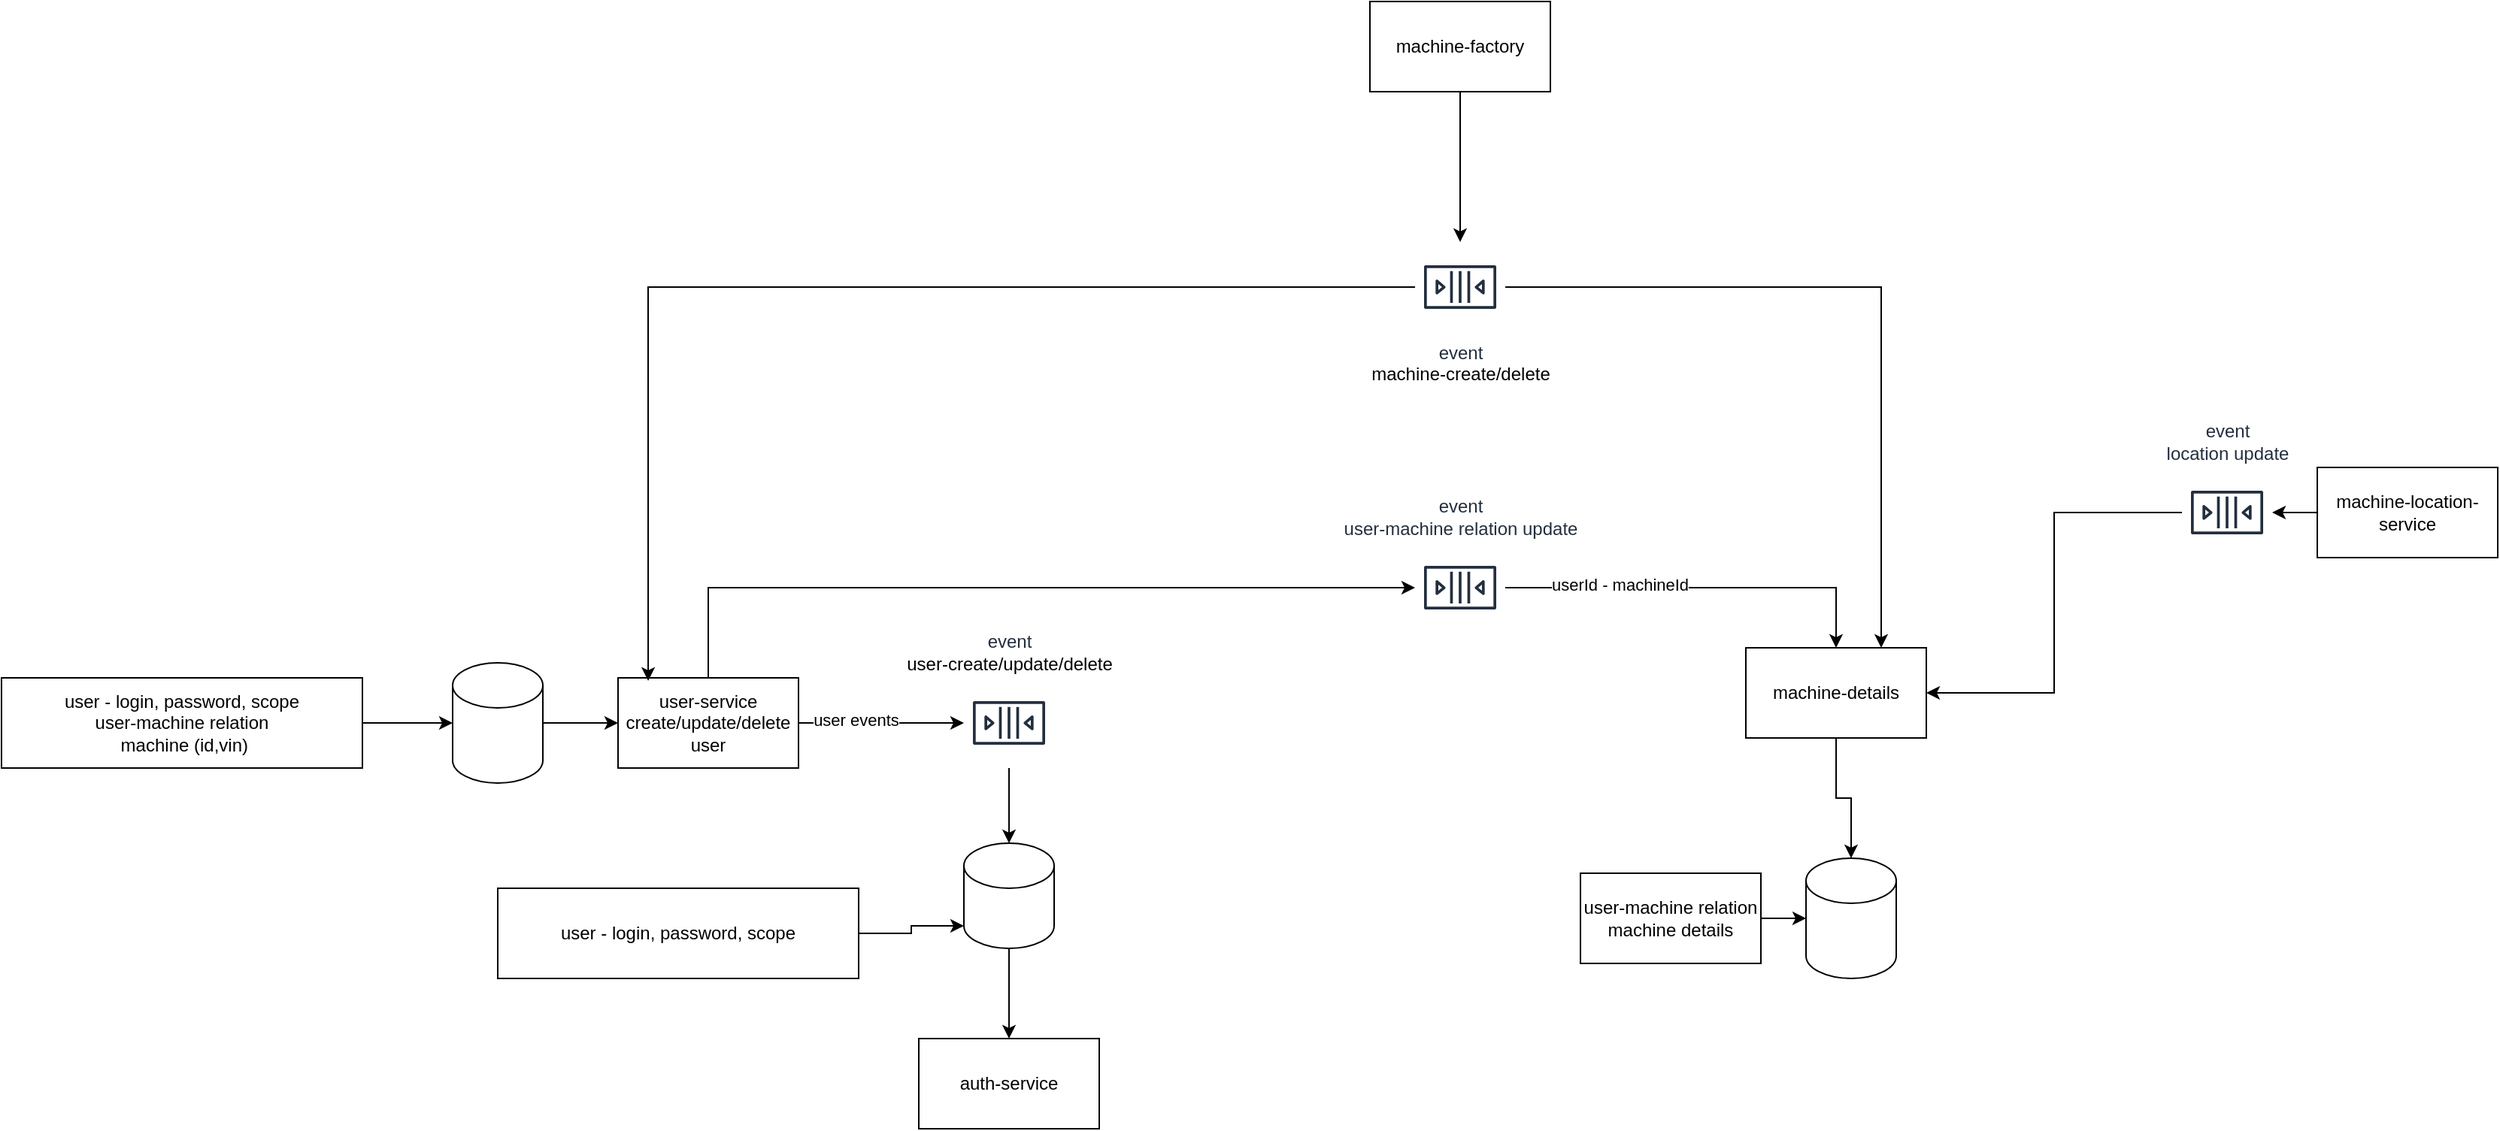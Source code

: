 <mxfile version="23.1.2" type="device">
  <diagram name="Page-1" id="kA0PUmwpZa1d1uk-PSQK">
    <mxGraphModel dx="3238" dy="2514" grid="1" gridSize="10" guides="1" tooltips="1" connect="1" arrows="1" fold="1" page="1" pageScale="1" pageWidth="850" pageHeight="1100" math="0" shadow="0">
      <root>
        <mxCell id="0" />
        <mxCell id="1" parent="0" />
        <mxCell id="HaPhE-Oox-nstO3W0On4-47" value="" style="edgeStyle=orthogonalEdgeStyle;rounded=0;orthogonalLoop=1;jettySize=auto;html=1;" edge="1" parent="1" source="HaPhE-Oox-nstO3W0On4-1" target="HaPhE-Oox-nstO3W0On4-45">
          <mxGeometry relative="1" as="geometry" />
        </mxCell>
        <mxCell id="HaPhE-Oox-nstO3W0On4-1" value="machine-details" style="rounded=0;whiteSpace=wrap;html=1;" vertex="1" parent="1">
          <mxGeometry x="630" y="80" width="120" height="60" as="geometry" />
        </mxCell>
        <mxCell id="HaPhE-Oox-nstO3W0On4-2" value="auth-service" style="rounded=0;whiteSpace=wrap;html=1;" vertex="1" parent="1">
          <mxGeometry x="80" y="340" width="120" height="60" as="geometry" />
        </mxCell>
        <mxCell id="HaPhE-Oox-nstO3W0On4-5" style="edgeStyle=orthogonalEdgeStyle;rounded=0;orthogonalLoop=1;jettySize=auto;html=1;entryX=0.5;entryY=0;entryDx=0;entryDy=0;" edge="1" parent="1" source="HaPhE-Oox-nstO3W0On4-3" target="HaPhE-Oox-nstO3W0On4-2">
          <mxGeometry relative="1" as="geometry" />
        </mxCell>
        <mxCell id="HaPhE-Oox-nstO3W0On4-3" value="" style="shape=cylinder3;whiteSpace=wrap;html=1;boundedLbl=1;backgroundOutline=1;size=15;" vertex="1" parent="1">
          <mxGeometry x="110" y="210" width="60" height="70" as="geometry" />
        </mxCell>
        <mxCell id="HaPhE-Oox-nstO3W0On4-4" value="user - login, password, scope" style="rounded=0;whiteSpace=wrap;html=1;" vertex="1" parent="1">
          <mxGeometry x="-200" y="240" width="240" height="60" as="geometry" />
        </mxCell>
        <mxCell id="HaPhE-Oox-nstO3W0On4-7" style="edgeStyle=orthogonalEdgeStyle;rounded=0;orthogonalLoop=1;jettySize=auto;html=1;entryX=0;entryY=1;entryDx=0;entryDy=-15;entryPerimeter=0;" edge="1" parent="1" source="HaPhE-Oox-nstO3W0On4-4" target="HaPhE-Oox-nstO3W0On4-3">
          <mxGeometry relative="1" as="geometry" />
        </mxCell>
        <mxCell id="HaPhE-Oox-nstO3W0On4-13" style="edgeStyle=orthogonalEdgeStyle;rounded=0;orthogonalLoop=1;jettySize=auto;html=1;" edge="1" parent="1" source="HaPhE-Oox-nstO3W0On4-10" target="HaPhE-Oox-nstO3W0On4-3">
          <mxGeometry relative="1" as="geometry" />
        </mxCell>
        <mxCell id="HaPhE-Oox-nstO3W0On4-10" value="&lt;div style=&quot;border-color: var(--border-color); caret-color: rgb(35, 47, 62); color: rgb(35, 47, 62); font-family: Helvetica; font-size: 12px; font-style: normal; font-variant-caps: normal; font-weight: 400; letter-spacing: normal; text-align: center; text-indent: 0px; text-transform: none; word-spacing: 0px; -webkit-text-stroke-width: 0px; text-decoration: none;&quot;&gt;event&lt;/div&gt;&lt;div style=&quot;border-color: var(--border-color); caret-color: rgb(35, 47, 62); color: rgb(35, 47, 62); font-family: Helvetica; font-size: 12px; font-style: normal; font-variant-caps: normal; font-weight: 400; letter-spacing: normal; text-align: center; text-indent: 0px; text-transform: none; word-spacing: 0px; -webkit-text-stroke-width: 0px; text-decoration: none;&quot;&gt;&lt;span style=&quot;border-color: var(--border-color); caret-color: rgb(0, 0, 0); color: rgb(0, 0, 0);&quot;&gt;user-create/update/delete&lt;/span&gt;&lt;/div&gt;" style="sketch=0;outlineConnect=0;fontColor=#232F3E;gradientColor=none;strokeColor=#232F3E;fillColor=#ffffff;dashed=0;verticalLabelPosition=top;verticalAlign=bottom;align=center;html=1;fontSize=12;fontStyle=0;aspect=fixed;shape=mxgraph.aws4.resourceIcon;resIcon=mxgraph.aws4.queue;labelPosition=center;" vertex="1" parent="1">
          <mxGeometry x="110" y="100" width="60" height="60" as="geometry" />
        </mxCell>
        <mxCell id="HaPhE-Oox-nstO3W0On4-20" style="edgeStyle=orthogonalEdgeStyle;rounded=0;orthogonalLoop=1;jettySize=auto;html=1;" edge="1" parent="1" source="HaPhE-Oox-nstO3W0On4-14" target="HaPhE-Oox-nstO3W0On4-10">
          <mxGeometry relative="1" as="geometry" />
        </mxCell>
        <mxCell id="HaPhE-Oox-nstO3W0On4-21" value="user events" style="edgeLabel;html=1;align=center;verticalAlign=middle;resizable=0;points=[];" vertex="1" connectable="0" parent="HaPhE-Oox-nstO3W0On4-20">
          <mxGeometry x="-0.309" y="2" relative="1" as="geometry">
            <mxPoint as="offset" />
          </mxGeometry>
        </mxCell>
        <mxCell id="HaPhE-Oox-nstO3W0On4-26" style="edgeStyle=orthogonalEdgeStyle;rounded=0;orthogonalLoop=1;jettySize=auto;html=1;" edge="1" parent="1" source="HaPhE-Oox-nstO3W0On4-14" target="HaPhE-Oox-nstO3W0On4-25">
          <mxGeometry relative="1" as="geometry">
            <mxPoint x="-60" y="30" as="targetPoint" />
            <Array as="points">
              <mxPoint x="-60" y="40" />
            </Array>
          </mxGeometry>
        </mxCell>
        <mxCell id="HaPhE-Oox-nstO3W0On4-14" value="&lt;div style=&quot;&quot;&gt;user-service&lt;/div&gt;&lt;div style=&quot;&quot;&gt;create/update/delete user&lt;/div&gt;" style="rounded=0;whiteSpace=wrap;html=1;align=center;" vertex="1" parent="1">
          <mxGeometry x="-120" y="100" width="120" height="60" as="geometry" />
        </mxCell>
        <mxCell id="HaPhE-Oox-nstO3W0On4-16" style="edgeStyle=orthogonalEdgeStyle;rounded=0;orthogonalLoop=1;jettySize=auto;html=1;entryX=0;entryY=0.5;entryDx=0;entryDy=0;" edge="1" parent="1" source="HaPhE-Oox-nstO3W0On4-15" target="HaPhE-Oox-nstO3W0On4-14">
          <mxGeometry relative="1" as="geometry" />
        </mxCell>
        <mxCell id="HaPhE-Oox-nstO3W0On4-15" value="" style="shape=cylinder3;whiteSpace=wrap;html=1;boundedLbl=1;backgroundOutline=1;size=15;" vertex="1" parent="1">
          <mxGeometry x="-230" y="90" width="60" height="80" as="geometry" />
        </mxCell>
        <mxCell id="HaPhE-Oox-nstO3W0On4-27" style="edgeStyle=orthogonalEdgeStyle;rounded=0;orthogonalLoop=1;jettySize=auto;html=1;entryX=0.5;entryY=0;entryDx=0;entryDy=0;" edge="1" parent="1" source="HaPhE-Oox-nstO3W0On4-25" target="HaPhE-Oox-nstO3W0On4-1">
          <mxGeometry relative="1" as="geometry">
            <Array as="points">
              <mxPoint x="690" y="40" />
            </Array>
          </mxGeometry>
        </mxCell>
        <mxCell id="HaPhE-Oox-nstO3W0On4-28" value="userId - machineId" style="edgeLabel;html=1;align=center;verticalAlign=middle;resizable=0;points=[];" vertex="1" connectable="0" parent="HaPhE-Oox-nstO3W0On4-27">
          <mxGeometry x="-0.418" y="2" relative="1" as="geometry">
            <mxPoint as="offset" />
          </mxGeometry>
        </mxCell>
        <mxCell id="HaPhE-Oox-nstO3W0On4-25" value="&lt;div style=&quot;border-color: var(--border-color); caret-color: rgb(35, 47, 62); color: rgb(35, 47, 62); font-family: Helvetica; font-size: 12px; font-style: normal; font-variant-caps: normal; font-weight: 400; letter-spacing: normal; text-align: center; text-indent: 0px; text-transform: none; word-spacing: 0px; -webkit-text-stroke-width: 0px; text-decoration: none;&quot;&gt;event&lt;/div&gt;&lt;div style=&quot;border-color: var(--border-color); caret-color: rgb(35, 47, 62); color: rgb(35, 47, 62); font-family: Helvetica; font-size: 12px; font-style: normal; font-variant-caps: normal; font-weight: 400; letter-spacing: normal; text-align: center; text-indent: 0px; text-transform: none; word-spacing: 0px; -webkit-text-stroke-width: 0px; text-decoration: none;&quot;&gt;user-machine relation update&lt;/div&gt;" style="sketch=0;outlineConnect=0;fontColor=#232F3E;gradientColor=none;strokeColor=#232F3E;fillColor=#ffffff;dashed=0;verticalLabelPosition=top;verticalAlign=bottom;align=center;html=1;fontSize=12;fontStyle=0;aspect=fixed;shape=mxgraph.aws4.resourceIcon;resIcon=mxgraph.aws4.queue;labelPosition=center;" vertex="1" parent="1">
          <mxGeometry x="410" y="10" width="60" height="60" as="geometry" />
        </mxCell>
        <mxCell id="HaPhE-Oox-nstO3W0On4-29" value="user - login, password, scope&lt;br&gt;user-machine relation&lt;br&gt;&amp;nbsp;machine (id,vin)" style="rounded=0;whiteSpace=wrap;html=1;" vertex="1" parent="1">
          <mxGeometry x="-530" y="100" width="240" height="60" as="geometry" />
        </mxCell>
        <mxCell id="HaPhE-Oox-nstO3W0On4-30" style="edgeStyle=orthogonalEdgeStyle;rounded=0;orthogonalLoop=1;jettySize=auto;html=1;entryX=0;entryY=0.5;entryDx=0;entryDy=0;entryPerimeter=0;" edge="1" parent="1" source="HaPhE-Oox-nstO3W0On4-29" target="HaPhE-Oox-nstO3W0On4-15">
          <mxGeometry relative="1" as="geometry" />
        </mxCell>
        <mxCell id="HaPhE-Oox-nstO3W0On4-34" style="edgeStyle=orthogonalEdgeStyle;rounded=0;orthogonalLoop=1;jettySize=auto;html=1;" edge="1" parent="1" source="HaPhE-Oox-nstO3W0On4-31" target="HaPhE-Oox-nstO3W0On4-32">
          <mxGeometry relative="1" as="geometry" />
        </mxCell>
        <mxCell id="HaPhE-Oox-nstO3W0On4-31" value="machine-factory" style="rounded=0;whiteSpace=wrap;html=1;" vertex="1" parent="1">
          <mxGeometry x="380" y="-350" width="120" height="60" as="geometry" />
        </mxCell>
        <mxCell id="HaPhE-Oox-nstO3W0On4-36" style="edgeStyle=orthogonalEdgeStyle;rounded=0;orthogonalLoop=1;jettySize=auto;html=1;entryX=0.75;entryY=0;entryDx=0;entryDy=0;" edge="1" parent="1" source="HaPhE-Oox-nstO3W0On4-32" target="HaPhE-Oox-nstO3W0On4-1">
          <mxGeometry relative="1" as="geometry" />
        </mxCell>
        <mxCell id="HaPhE-Oox-nstO3W0On4-32" value="&lt;div style=&quot;border-color: var(--border-color); caret-color: rgb(35, 47, 62); color: rgb(35, 47, 62); font-family: Helvetica; font-size: 12px; font-style: normal; font-variant-caps: normal; font-weight: 400; letter-spacing: normal; text-align: center; text-indent: 0px; text-transform: none; word-spacing: 0px; -webkit-text-stroke-width: 0px; text-decoration: none;&quot;&gt;event&lt;/div&gt;&lt;div style=&quot;border-color: var(--border-color); caret-color: rgb(35, 47, 62); color: rgb(35, 47, 62); font-family: Helvetica; font-size: 12px; font-style: normal; font-variant-caps: normal; font-weight: 400; letter-spacing: normal; text-align: center; text-indent: 0px; text-transform: none; word-spacing: 0px; -webkit-text-stroke-width: 0px; text-decoration: none;&quot;&gt;&lt;span style=&quot;border-color: var(--border-color); caret-color: rgb(0, 0, 0); color: rgb(0, 0, 0);&quot;&gt;machine-create/delete&lt;/span&gt;&lt;/div&gt;" style="sketch=0;outlineConnect=0;fontColor=#232F3E;gradientColor=none;strokeColor=#232F3E;fillColor=#ffffff;dashed=0;verticalLabelPosition=bottom;verticalAlign=top;align=center;html=1;fontSize=12;fontStyle=0;aspect=fixed;shape=mxgraph.aws4.resourceIcon;resIcon=mxgraph.aws4.queue;labelPosition=center;" vertex="1" parent="1">
          <mxGeometry x="410" y="-190" width="60" height="60" as="geometry" />
        </mxCell>
        <mxCell id="HaPhE-Oox-nstO3W0On4-35" style="edgeStyle=orthogonalEdgeStyle;rounded=0;orthogonalLoop=1;jettySize=auto;html=1;entryX=0.167;entryY=0.033;entryDx=0;entryDy=0;entryPerimeter=0;" edge="1" parent="1" source="HaPhE-Oox-nstO3W0On4-32" target="HaPhE-Oox-nstO3W0On4-14">
          <mxGeometry relative="1" as="geometry" />
        </mxCell>
        <mxCell id="HaPhE-Oox-nstO3W0On4-43" value="" style="edgeStyle=orthogonalEdgeStyle;rounded=0;orthogonalLoop=1;jettySize=auto;html=1;" edge="1" parent="1" source="HaPhE-Oox-nstO3W0On4-38" target="HaPhE-Oox-nstO3W0On4-39">
          <mxGeometry relative="1" as="geometry" />
        </mxCell>
        <mxCell id="HaPhE-Oox-nstO3W0On4-38" value="machine-location-service" style="rounded=0;whiteSpace=wrap;html=1;" vertex="1" parent="1">
          <mxGeometry x="1010" y="-40" width="120" height="60" as="geometry" />
        </mxCell>
        <mxCell id="HaPhE-Oox-nstO3W0On4-44" style="edgeStyle=orthogonalEdgeStyle;rounded=0;orthogonalLoop=1;jettySize=auto;html=1;entryX=1;entryY=0.5;entryDx=0;entryDy=0;" edge="1" parent="1" source="HaPhE-Oox-nstO3W0On4-39" target="HaPhE-Oox-nstO3W0On4-1">
          <mxGeometry relative="1" as="geometry" />
        </mxCell>
        <mxCell id="HaPhE-Oox-nstO3W0On4-39" value="&lt;div style=&quot;border-color: var(--border-color); caret-color: rgb(35, 47, 62); color: rgb(35, 47, 62); font-family: Helvetica; font-size: 12px; font-style: normal; font-variant-caps: normal; font-weight: 400; letter-spacing: normal; text-align: center; text-indent: 0px; text-transform: none; word-spacing: 0px; -webkit-text-stroke-width: 0px; text-decoration: none;&quot;&gt;event&lt;/div&gt;&lt;div style=&quot;border-color: var(--border-color); caret-color: rgb(35, 47, 62); color: rgb(35, 47, 62); font-family: Helvetica; font-size: 12px; font-style: normal; font-variant-caps: normal; font-weight: 400; letter-spacing: normal; text-align: center; text-indent: 0px; text-transform: none; word-spacing: 0px; -webkit-text-stroke-width: 0px; text-decoration: none;&quot;&gt;location update&lt;/div&gt;" style="sketch=0;outlineConnect=0;fontColor=#232F3E;gradientColor=none;strokeColor=#232F3E;fillColor=#ffffff;dashed=0;verticalLabelPosition=top;verticalAlign=bottom;align=center;html=1;fontSize=12;fontStyle=0;aspect=fixed;shape=mxgraph.aws4.resourceIcon;resIcon=mxgraph.aws4.queue;labelPosition=center;" vertex="1" parent="1">
          <mxGeometry x="920" y="-40" width="60" height="60" as="geometry" />
        </mxCell>
        <mxCell id="HaPhE-Oox-nstO3W0On4-45" value="" style="shape=cylinder3;whiteSpace=wrap;html=1;boundedLbl=1;backgroundOutline=1;size=15;" vertex="1" parent="1">
          <mxGeometry x="670" y="220" width="60" height="80" as="geometry" />
        </mxCell>
        <mxCell id="HaPhE-Oox-nstO3W0On4-49" value="" style="edgeStyle=orthogonalEdgeStyle;rounded=0;orthogonalLoop=1;jettySize=auto;html=1;" edge="1" parent="1" source="HaPhE-Oox-nstO3W0On4-48" target="HaPhE-Oox-nstO3W0On4-45">
          <mxGeometry relative="1" as="geometry" />
        </mxCell>
        <mxCell id="HaPhE-Oox-nstO3W0On4-48" value="user-machine relation&lt;br&gt;machine details" style="rounded=0;whiteSpace=wrap;html=1;" vertex="1" parent="1">
          <mxGeometry x="520" y="230" width="120" height="60" as="geometry" />
        </mxCell>
      </root>
    </mxGraphModel>
  </diagram>
</mxfile>
